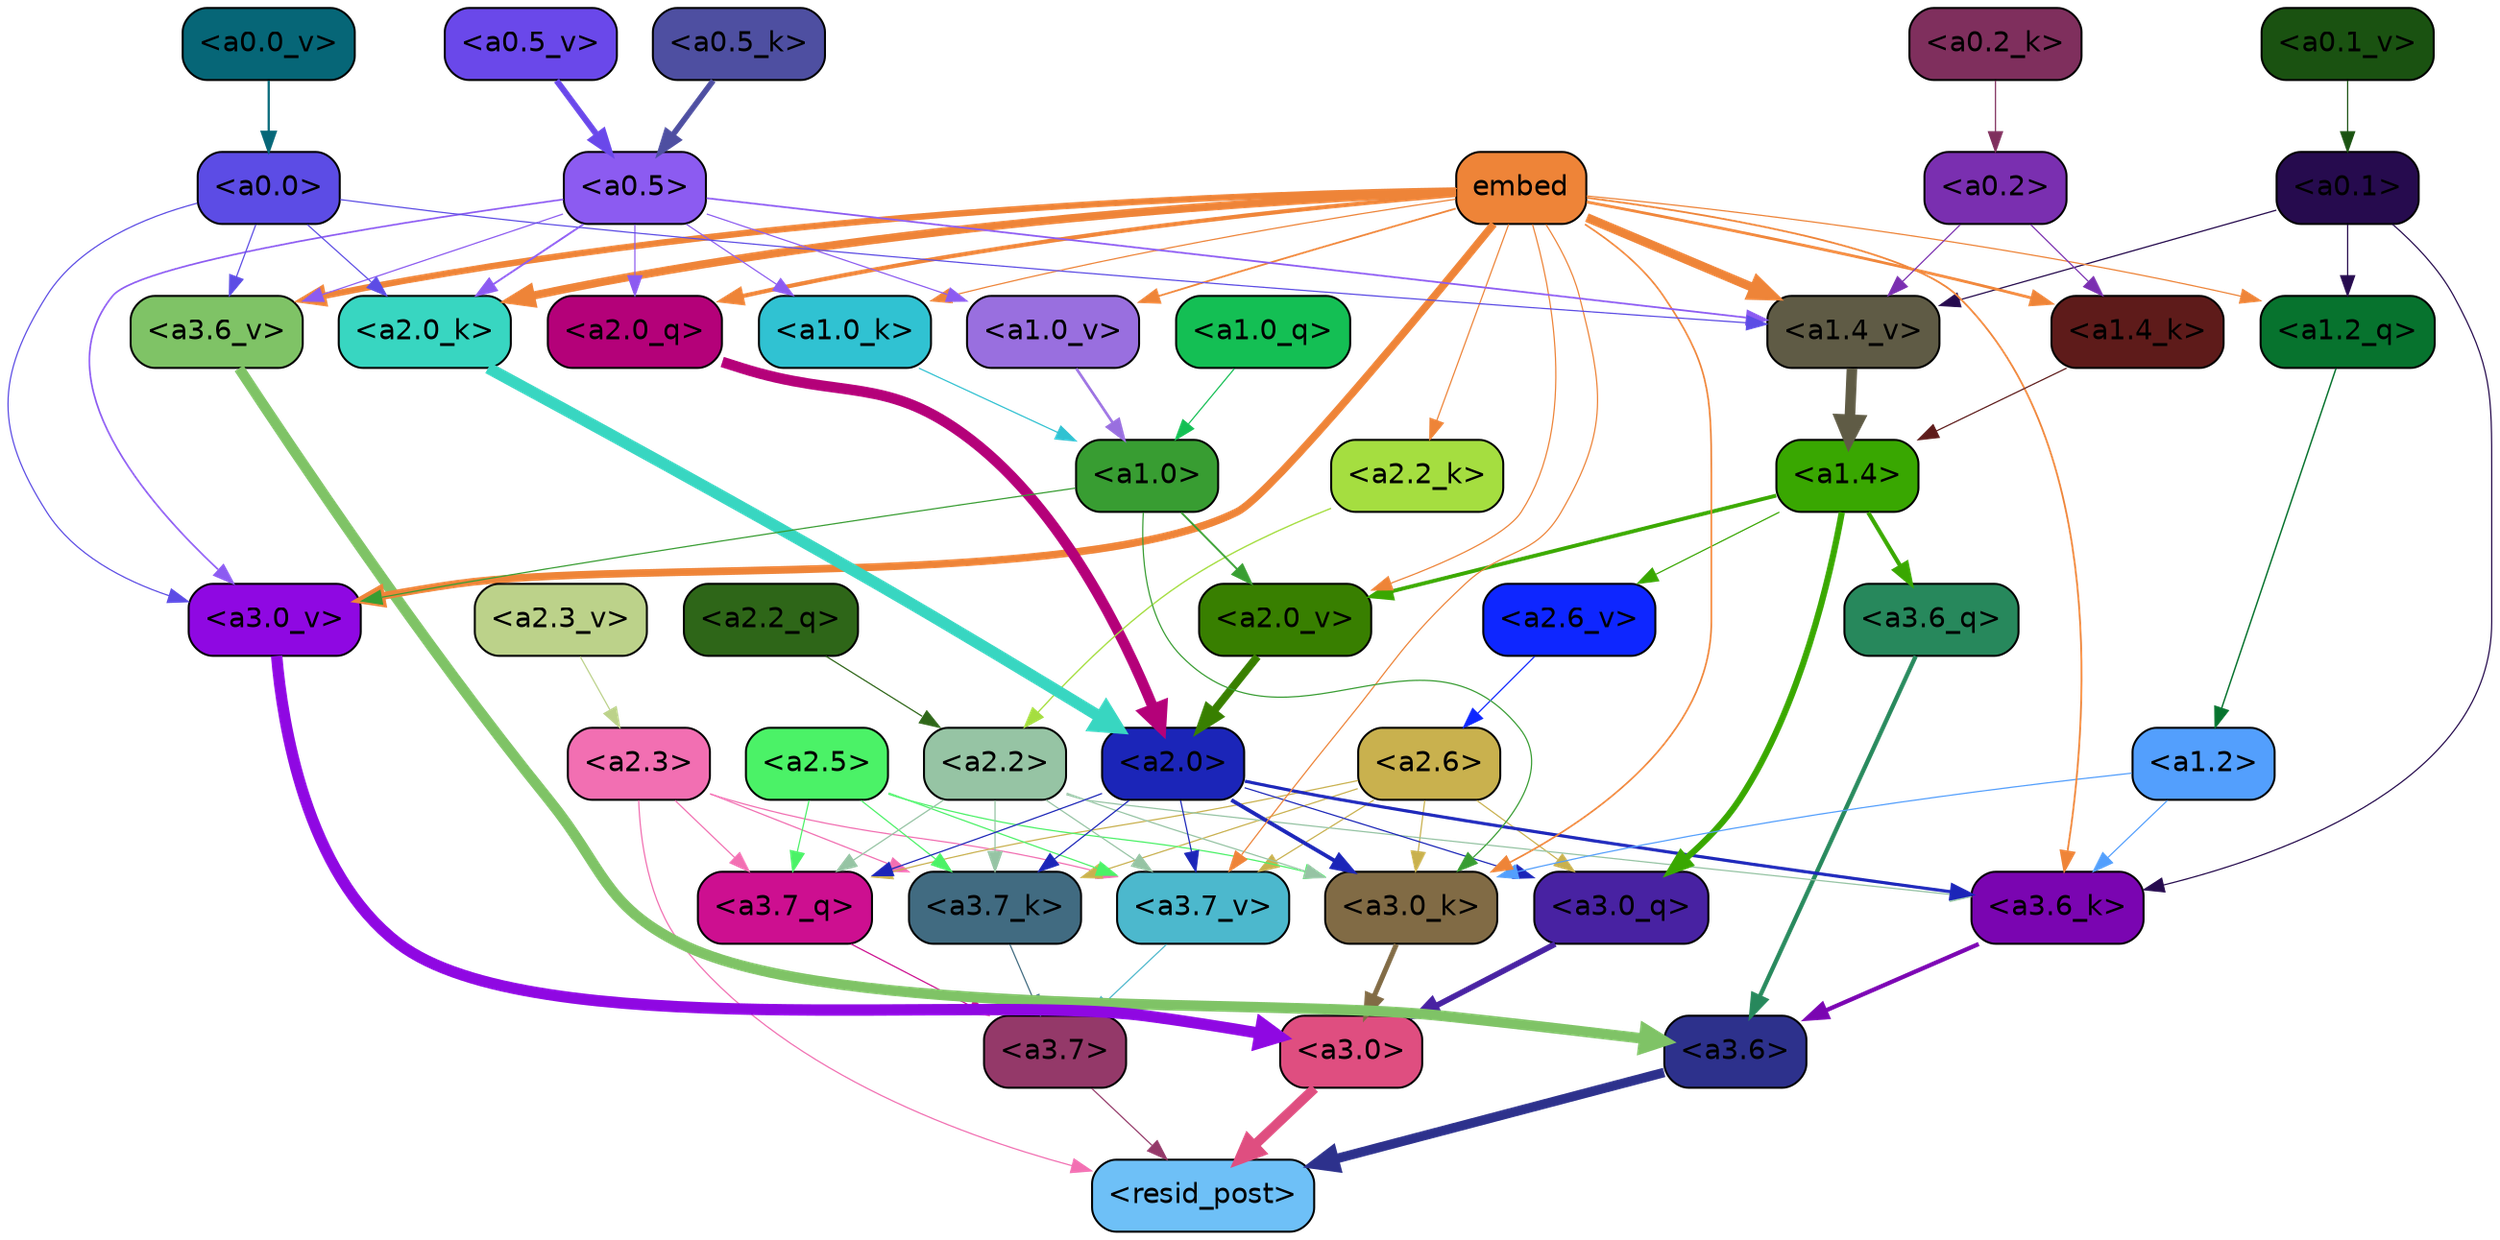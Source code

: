 strict digraph "" {
	graph [bgcolor=transparent,
		layout=dot,
		overlap=false,
		splines=true
	];
	"<a3.7>"	[color=black,
		fillcolor="#943969",
		fontname=Helvetica,
		shape=box,
		style="filled, rounded"];
	"<resid_post>"	[color=black,
		fillcolor="#6ec0f7",
		fontname=Helvetica,
		shape=box,
		style="filled, rounded"];
	"<a3.7>" -> "<resid_post>"	[color="#943969",
		penwidth=0.6];
	"<a3.6>"	[color=black,
		fillcolor="#2d318c",
		fontname=Helvetica,
		shape=box,
		style="filled, rounded"];
	"<a3.6>" -> "<resid_post>"	[color="#2d318c",
		penwidth=4.751592040061951];
	"<a3.0>"	[color=black,
		fillcolor="#df4e80",
		fontname=Helvetica,
		shape=box,
		style="filled, rounded"];
	"<a3.0>" -> "<resid_post>"	[color="#df4e80",
		penwidth=4.904066681861877];
	"<a2.3>"	[color=black,
		fillcolor="#f26fb2",
		fontname=Helvetica,
		shape=box,
		style="filled, rounded"];
	"<a2.3>" -> "<resid_post>"	[color="#f26fb2",
		penwidth=0.6];
	"<a3.7_q>"	[color=black,
		fillcolor="#cd0f90",
		fontname=Helvetica,
		shape=box,
		style="filled, rounded"];
	"<a2.3>" -> "<a3.7_q>"	[color="#f26fb2",
		penwidth=0.6];
	"<a3.7_k>"	[color=black,
		fillcolor="#416b81",
		fontname=Helvetica,
		shape=box,
		style="filled, rounded"];
	"<a2.3>" -> "<a3.7_k>"	[color="#f26fb2",
		penwidth=0.6069068089127541];
	"<a3.7_v>"	[color=black,
		fillcolor="#4cb8cd",
		fontname=Helvetica,
		shape=box,
		style="filled, rounded"];
	"<a2.3>" -> "<a3.7_v>"	[color="#f26fb2",
		penwidth=0.6];
	"<a3.7_q>" -> "<a3.7>"	[color="#cd0f90",
		penwidth=0.6];
	"<a3.6_q>"	[color=black,
		fillcolor="#27885c",
		fontname=Helvetica,
		shape=box,
		style="filled, rounded"];
	"<a3.6_q>" -> "<a3.6>"	[color="#27885c",
		penwidth=2.160832464694977];
	"<a3.0_q>"	[color=black,
		fillcolor="#4822a2",
		fontname=Helvetica,
		shape=box,
		style="filled, rounded"];
	"<a3.0_q>" -> "<a3.0>"	[color="#4822a2",
		penwidth=2.870753765106201];
	"<a3.7_k>" -> "<a3.7>"	[color="#416b81",
		penwidth=0.6];
	"<a3.6_k>"	[color=black,
		fillcolor="#7a05b1",
		fontname=Helvetica,
		shape=box,
		style="filled, rounded"];
	"<a3.6_k>" -> "<a3.6>"	[color="#7a05b1",
		penwidth=2.13908451795578];
	"<a3.0_k>"	[color=black,
		fillcolor="#816b45",
		fontname=Helvetica,
		shape=box,
		style="filled, rounded"];
	"<a3.0_k>" -> "<a3.0>"	[color="#816b45",
		penwidth=2.520303964614868];
	"<a3.7_v>" -> "<a3.7>"	[color="#4cb8cd",
		penwidth=0.6];
	"<a3.6_v>"	[color=black,
		fillcolor="#7fc366",
		fontname=Helvetica,
		shape=box,
		style="filled, rounded"];
	"<a3.6_v>" -> "<a3.6>"	[color="#7fc366",
		penwidth=5.297133803367615];
	"<a3.0_v>"	[color=black,
		fillcolor="#8f08e2",
		fontname=Helvetica,
		shape=box,
		style="filled, rounded"];
	"<a3.0_v>" -> "<a3.0>"	[color="#8f08e2",
		penwidth=5.680712580680847];
	"<a2.6>"	[color=black,
		fillcolor="#c9b14e",
		fontname=Helvetica,
		shape=box,
		style="filled, rounded"];
	"<a2.6>" -> "<a3.7_q>"	[color="#c9b14e",
		penwidth=0.6];
	"<a2.6>" -> "<a3.0_q>"	[color="#c9b14e",
		penwidth=0.6];
	"<a2.6>" -> "<a3.7_k>"	[color="#c9b14e",
		penwidth=0.6];
	"<a2.6>" -> "<a3.0_k>"	[color="#c9b14e",
		penwidth=0.6];
	"<a2.6>" -> "<a3.7_v>"	[color="#c9b14e",
		penwidth=0.6];
	"<a2.5>"	[color=black,
		fillcolor="#4bf267",
		fontname=Helvetica,
		shape=box,
		style="filled, rounded"];
	"<a2.5>" -> "<a3.7_q>"	[color="#4bf267",
		penwidth=0.6];
	"<a2.5>" -> "<a3.7_k>"	[color="#4bf267",
		penwidth=0.6];
	"<a2.5>" -> "<a3.0_k>"	[color="#4bf267",
		penwidth=0.6];
	"<a2.5>" -> "<a3.7_v>"	[color="#4bf267",
		penwidth=0.6];
	"<a2.2>"	[color=black,
		fillcolor="#96c4a4",
		fontname=Helvetica,
		shape=box,
		style="filled, rounded"];
	"<a2.2>" -> "<a3.7_q>"	[color="#96c4a4",
		penwidth=0.6];
	"<a2.2>" -> "<a3.7_k>"	[color="#96c4a4",
		penwidth=0.6];
	"<a2.2>" -> "<a3.6_k>"	[color="#96c4a4",
		penwidth=0.6];
	"<a2.2>" -> "<a3.0_k>"	[color="#96c4a4",
		penwidth=0.6];
	"<a2.2>" -> "<a3.7_v>"	[color="#96c4a4",
		penwidth=0.6];
	"<a2.0>"	[color=black,
		fillcolor="#1b25b8",
		fontname=Helvetica,
		shape=box,
		style="filled, rounded"];
	"<a2.0>" -> "<a3.7_q>"	[color="#1b25b8",
		penwidth=0.6];
	"<a2.0>" -> "<a3.0_q>"	[color="#1b25b8",
		penwidth=0.6];
	"<a2.0>" -> "<a3.7_k>"	[color="#1b25b8",
		penwidth=0.6];
	"<a2.0>" -> "<a3.6_k>"	[color="#1b25b8",
		penwidth=1.564806342124939];
	"<a2.0>" -> "<a3.0_k>"	[color="#1b25b8",
		penwidth=1.9353990852832794];
	"<a2.0>" -> "<a3.7_v>"	[color="#1b25b8",
		penwidth=0.6];
	"<a1.4>"	[color=black,
		fillcolor="#39a701",
		fontname=Helvetica,
		shape=box,
		style="filled, rounded"];
	"<a1.4>" -> "<a3.6_q>"	[color="#39a701",
		penwidth=2.0727532356977463];
	"<a1.4>" -> "<a3.0_q>"	[color="#39a701",
		penwidth=3.1279823780059814];
	"<a2.6_v>"	[color=black,
		fillcolor="#0e26ff",
		fontname=Helvetica,
		shape=box,
		style="filled, rounded"];
	"<a1.4>" -> "<a2.6_v>"	[color="#39a701",
		penwidth=0.6];
	"<a2.0_v>"	[color=black,
		fillcolor="#387f00",
		fontname=Helvetica,
		shape=box,
		style="filled, rounded"];
	"<a1.4>" -> "<a2.0_v>"	[color="#39a701",
		penwidth=1.9170897603034973];
	"<a1.2>"	[color=black,
		fillcolor="#539ffd",
		fontname=Helvetica,
		shape=box,
		style="filled, rounded"];
	"<a1.2>" -> "<a3.6_k>"	[color="#539ffd",
		penwidth=0.6];
	"<a1.2>" -> "<a3.0_k>"	[color="#539ffd",
		penwidth=0.6];
	"<a0.1>"	[color=black,
		fillcolor="#260b4e",
		fontname=Helvetica,
		shape=box,
		style="filled, rounded"];
	"<a0.1>" -> "<a3.6_k>"	[color="#260b4e",
		penwidth=0.6];
	"<a1.2_q>"	[color=black,
		fillcolor="#07732e",
		fontname=Helvetica,
		shape=box,
		style="filled, rounded"];
	"<a0.1>" -> "<a1.2_q>"	[color="#260b4e",
		penwidth=0.6];
	"<a1.4_v>"	[color=black,
		fillcolor="#5f5b45",
		fontname=Helvetica,
		shape=box,
		style="filled, rounded"];
	"<a0.1>" -> "<a1.4_v>"	[color="#260b4e",
		penwidth=0.6202214732766151];
	embed	[color=black,
		fillcolor="#ee8438",
		fontname=Helvetica,
		shape=box,
		style="filled, rounded"];
	embed -> "<a3.6_k>"	[color="#ee8438",
		penwidth=0.8915999233722687];
	embed -> "<a3.0_k>"	[color="#ee8438",
		penwidth=0.832088902592659];
	embed -> "<a3.7_v>"	[color="#ee8438",
		penwidth=0.6];
	embed -> "<a3.6_v>"	[color="#ee8438",
		penwidth=3.1840110421180725];
	embed -> "<a3.0_v>"	[color="#ee8438",
		penwidth=3.8132747188210487];
	"<a2.0_q>"	[color=black,
		fillcolor="#b40179",
		fontname=Helvetica,
		shape=box,
		style="filled, rounded"];
	embed -> "<a2.0_q>"	[color="#ee8438",
		penwidth=2.084651827812195];
	"<a2.2_k>"	[color=black,
		fillcolor="#a5de40",
		fontname=Helvetica,
		shape=box,
		style="filled, rounded"];
	embed -> "<a2.2_k>"	[color="#ee8438",
		penwidth=0.6];
	"<a2.0_k>"	[color=black,
		fillcolor="#38d6c1",
		fontname=Helvetica,
		shape=box,
		style="filled, rounded"];
	embed -> "<a2.0_k>"	[color="#ee8438",
		penwidth=4.084526404738426];
	embed -> "<a2.0_v>"	[color="#ee8438",
		penwidth=0.6];
	embed -> "<a1.2_q>"	[color="#ee8438",
		penwidth=0.6];
	"<a1.4_k>"	[color=black,
		fillcolor="#5e1b1a",
		fontname=Helvetica,
		shape=box,
		style="filled, rounded"];
	embed -> "<a1.4_k>"	[color="#ee8438",
		penwidth=1.3912410736083984];
	"<a1.0_k>"	[color=black,
		fillcolor="#30c2d2",
		fontname=Helvetica,
		shape=box,
		style="filled, rounded"];
	embed -> "<a1.0_k>"	[color="#ee8438",
		penwidth=0.6];
	embed -> "<a1.4_v>"	[color="#ee8438",
		penwidth=4.4888065457344055];
	"<a1.0_v>"	[color=black,
		fillcolor="#996fdf",
		fontname=Helvetica,
		shape=box,
		style="filled, rounded"];
	embed -> "<a1.0_v>"	[color="#ee8438",
		penwidth=0.8796700537204742];
	"<a1.0>"	[color=black,
		fillcolor="#389d32",
		fontname=Helvetica,
		shape=box,
		style="filled, rounded"];
	"<a1.0>" -> "<a3.0_k>"	[color="#389d32",
		penwidth=0.6];
	"<a1.0>" -> "<a3.0_v>"	[color="#389d32",
		penwidth=0.6];
	"<a1.0>" -> "<a2.0_v>"	[color="#389d32",
		penwidth=0.9450988052412868];
	"<a0.5>"	[color=black,
		fillcolor="#8c5bf1",
		fontname=Helvetica,
		shape=box,
		style="filled, rounded"];
	"<a0.5>" -> "<a3.6_v>"	[color="#8c5bf1",
		penwidth=0.6];
	"<a0.5>" -> "<a3.0_v>"	[color="#8c5bf1",
		penwidth=0.8331108838319778];
	"<a0.5>" -> "<a2.0_q>"	[color="#8c5bf1",
		penwidth=0.6];
	"<a0.5>" -> "<a2.0_k>"	[color="#8c5bf1",
		penwidth=0.9412797391414642];
	"<a0.5>" -> "<a1.0_k>"	[color="#8c5bf1",
		penwidth=0.6];
	"<a0.5>" -> "<a1.4_v>"	[color="#8c5bf1",
		penwidth=0.8757842034101486];
	"<a0.5>" -> "<a1.0_v>"	[color="#8c5bf1",
		penwidth=0.6];
	"<a0.0>"	[color=black,
		fillcolor="#5c4ce5",
		fontname=Helvetica,
		shape=box,
		style="filled, rounded"];
	"<a0.0>" -> "<a3.6_v>"	[color="#5c4ce5",
		penwidth=0.6];
	"<a0.0>" -> "<a3.0_v>"	[color="#5c4ce5",
		penwidth=0.6];
	"<a0.0>" -> "<a2.0_k>"	[color="#5c4ce5",
		penwidth=0.6];
	"<a0.0>" -> "<a1.4_v>"	[color="#5c4ce5",
		penwidth=0.6];
	"<a2.2_q>"	[color=black,
		fillcolor="#2e6618",
		fontname=Helvetica,
		shape=box,
		style="filled, rounded"];
	"<a2.2_q>" -> "<a2.2>"	[color="#2e6618",
		penwidth=0.6];
	"<a2.0_q>" -> "<a2.0>"	[color="#b40179",
		penwidth=5.29856276512146];
	"<a2.2_k>" -> "<a2.2>"	[color="#a5de40",
		penwidth=0.6722683310508728];
	"<a2.0_k>" -> "<a2.0>"	[color="#38d6c1",
		penwidth=5.859246134757996];
	"<a2.6_v>" -> "<a2.6>"	[color="#0e26ff",
		penwidth=0.6];
	"<a2.3_v>"	[color=black,
		fillcolor="#bcd28a",
		fontname=Helvetica,
		shape=box,
		style="filled, rounded"];
	"<a2.3_v>" -> "<a2.3>"	[color="#bcd28a",
		penwidth=0.6];
	"<a2.0_v>" -> "<a2.0>"	[color="#387f00",
		penwidth=3.9621697664260864];
	"<a1.2_q>" -> "<a1.2>"	[color="#07732e",
		penwidth=0.7185482024215162];
	"<a1.0_q>"	[color=black,
		fillcolor="#14bf54",
		fontname=Helvetica,
		shape=box,
		style="filled, rounded"];
	"<a1.0_q>" -> "<a1.0>"	[color="#14bf54",
		penwidth=0.6];
	"<a1.4_k>" -> "<a1.4>"	[color="#5e1b1a",
		penwidth=0.6];
	"<a1.0_k>" -> "<a1.0>"	[color="#30c2d2",
		penwidth=0.6];
	"<a1.4_v>" -> "<a1.4>"	[color="#5f5b45",
		penwidth=5.280138969421387];
	"<a1.0_v>" -> "<a1.0>"	[color="#996fdf",
		penwidth=1.318962275981903];
	"<a0.2>"	[color=black,
		fillcolor="#7a2fb0",
		fontname=Helvetica,
		shape=box,
		style="filled, rounded"];
	"<a0.2>" -> "<a1.4_k>"	[color="#7a2fb0",
		penwidth=0.6];
	"<a0.2>" -> "<a1.4_v>"	[color="#7a2fb0",
		penwidth=0.6];
	"<a0.5_k>"	[color=black,
		fillcolor="#4e4fa1",
		fontname=Helvetica,
		shape=box,
		style="filled, rounded"];
	"<a0.5_k>" -> "<a0.5>"	[color="#4e4fa1",
		penwidth=2.833264708518982];
	"<a0.2_k>"	[color=black,
		fillcolor="#7f2f5d",
		fontname=Helvetica,
		shape=box,
		style="filled, rounded"];
	"<a0.2_k>" -> "<a0.2>"	[color="#7f2f5d",
		penwidth=0.6];
	"<a0.5_v>"	[color=black,
		fillcolor="#6a48ea",
		fontname=Helvetica,
		shape=box,
		style="filled, rounded"];
	"<a0.5_v>" -> "<a0.5>"	[color="#6a48ea",
		penwidth=3.0403636693954468];
	"<a0.1_v>"	[color=black,
		fillcolor="#1a5211",
		fontname=Helvetica,
		shape=box,
		style="filled, rounded"];
	"<a0.1_v>" -> "<a0.1>"	[color="#1a5211",
		penwidth=0.6];
	"<a0.0_v>"	[color=black,
		fillcolor="#066677",
		fontname=Helvetica,
		shape=box,
		style="filled, rounded"];
	"<a0.0_v>" -> "<a0.0>"	[color="#066677",
		penwidth=1.1078208088874817];
}
